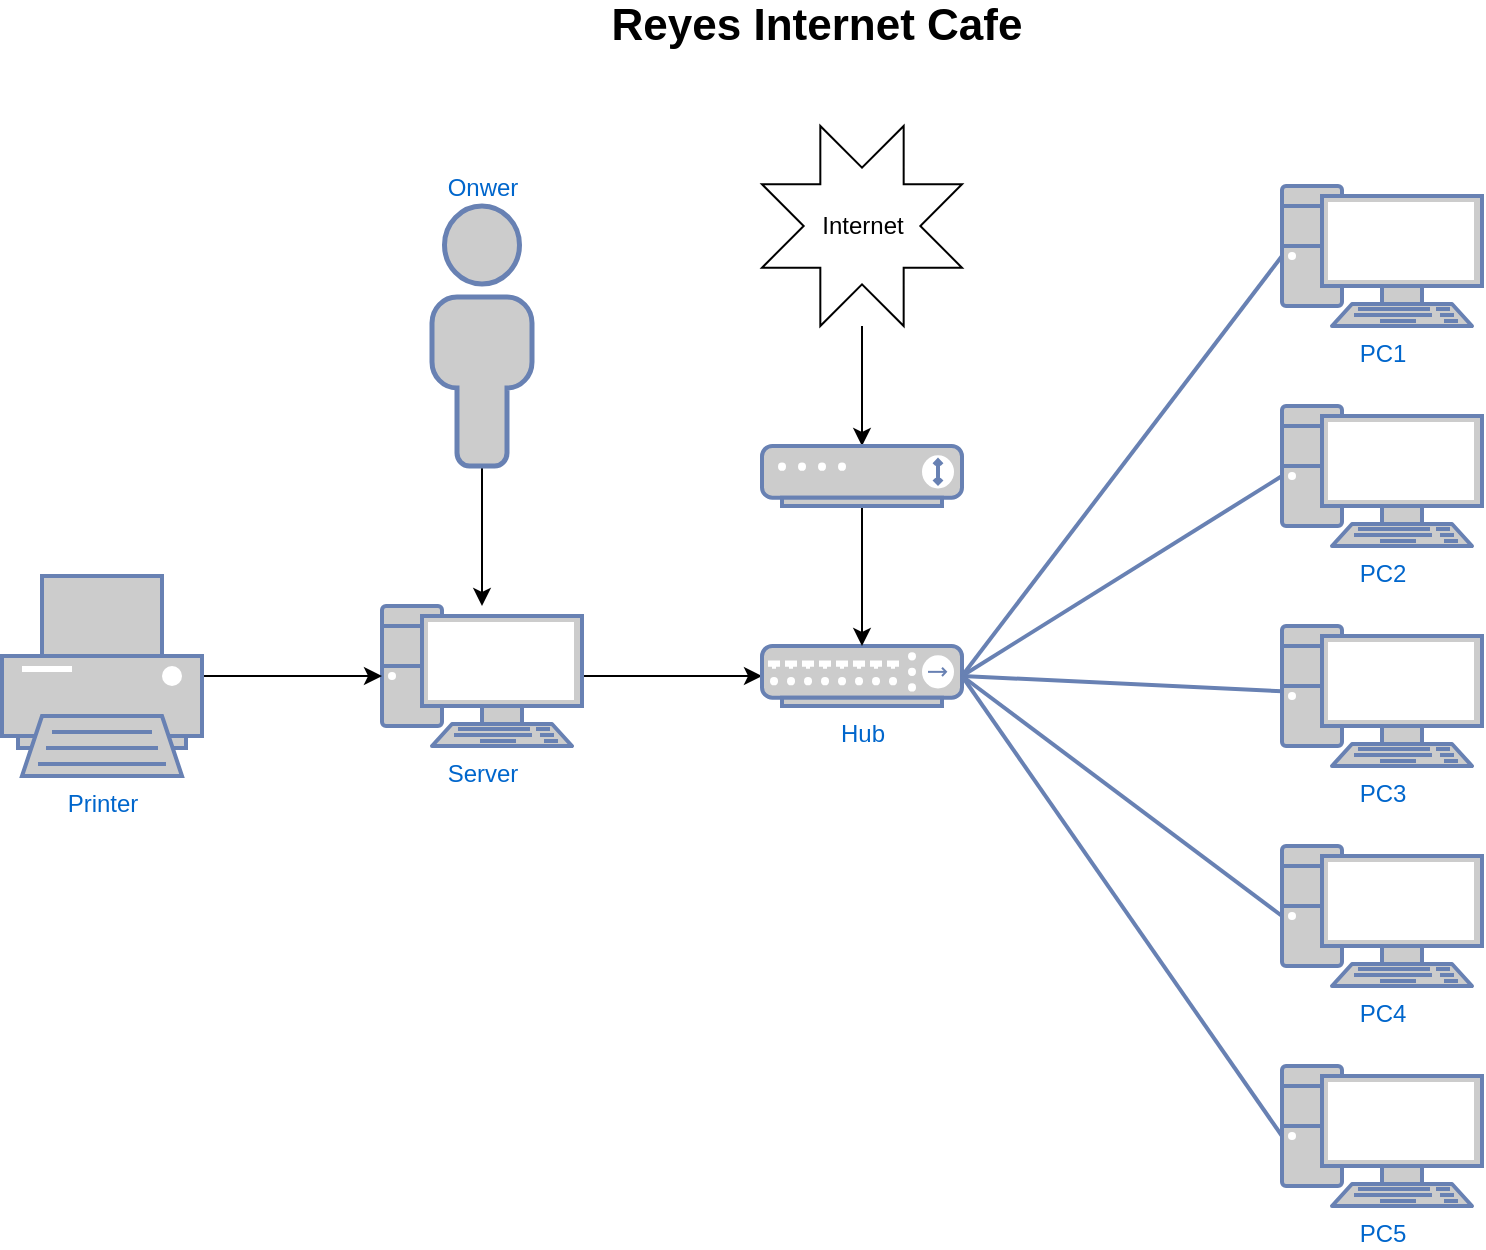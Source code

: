 <mxfile version="14.2.4" type="github">
  <diagram id="fvh4mmRdux-fAGCtwJcO" name="Page-1">
    <mxGraphModel dx="1422" dy="794" grid="1" gridSize="10" guides="1" tooltips="1" connect="1" arrows="1" fold="1" page="1" pageScale="1" pageWidth="850" pageHeight="1100" math="0" shadow="0">
      <root>
        <mxCell id="0" />
        <mxCell id="1" parent="0" />
        <mxCell id="DsgTAMmdHP6PTjedlVeL-1" value="Reyes Internet Cafe" style="text;html=1;strokeColor=none;fillColor=none;align=center;verticalAlign=middle;whiteSpace=wrap;rounded=0;fontStyle=1;fontSize=22;" vertex="1" parent="1">
          <mxGeometry x="350" y="20" width="235" height="20" as="geometry" />
        </mxCell>
        <mxCell id="DsgTAMmdHP6PTjedlVeL-4" style="edgeStyle=orthogonalEdgeStyle;rounded=0;orthogonalLoop=1;jettySize=auto;html=1;" edge="1" parent="1" source="DsgTAMmdHP6PTjedlVeL-2" target="DsgTAMmdHP6PTjedlVeL-3">
          <mxGeometry relative="1" as="geometry" />
        </mxCell>
        <mxCell id="DsgTAMmdHP6PTjedlVeL-2" value="Server" style="fontColor=#0066CC;verticalAlign=top;verticalLabelPosition=bottom;labelPosition=center;align=center;html=1;outlineConnect=0;fillColor=#CCCCCC;strokeColor=#6881B3;gradientColor=none;gradientDirection=north;strokeWidth=2;shape=mxgraph.networks.pc;" vertex="1" parent="1">
          <mxGeometry x="250" y="320" width="100" height="70" as="geometry" />
        </mxCell>
        <mxCell id="DsgTAMmdHP6PTjedlVeL-3" value="Hub" style="fontColor=#0066CC;verticalAlign=top;verticalLabelPosition=bottom;labelPosition=center;align=center;html=1;outlineConnect=0;fillColor=#CCCCCC;strokeColor=#6881B3;gradientColor=none;gradientDirection=north;strokeWidth=2;shape=mxgraph.networks.hub;" vertex="1" parent="1">
          <mxGeometry x="440" y="340" width="100" height="30" as="geometry" />
        </mxCell>
        <mxCell id="DsgTAMmdHP6PTjedlVeL-5" value="PC1" style="fontColor=#0066CC;verticalAlign=top;verticalLabelPosition=bottom;labelPosition=center;align=center;html=1;outlineConnect=0;fillColor=#CCCCCC;strokeColor=#6881B3;gradientColor=none;gradientDirection=north;strokeWidth=2;shape=mxgraph.networks.pc;" vertex="1" parent="1">
          <mxGeometry x="700" y="110" width="100" height="70" as="geometry" />
        </mxCell>
        <mxCell id="DsgTAMmdHP6PTjedlVeL-6" value="PC2" style="fontColor=#0066CC;verticalAlign=top;verticalLabelPosition=bottom;labelPosition=center;align=center;html=1;outlineConnect=0;fillColor=#CCCCCC;strokeColor=#6881B3;gradientColor=none;gradientDirection=north;strokeWidth=2;shape=mxgraph.networks.pc;" vertex="1" parent="1">
          <mxGeometry x="700" y="220" width="100" height="70" as="geometry" />
        </mxCell>
        <mxCell id="DsgTAMmdHP6PTjedlVeL-7" value="PC4" style="fontColor=#0066CC;verticalAlign=top;verticalLabelPosition=bottom;labelPosition=center;align=center;html=1;outlineConnect=0;fillColor=#CCCCCC;strokeColor=#6881B3;gradientColor=none;gradientDirection=north;strokeWidth=2;shape=mxgraph.networks.pc;" vertex="1" parent="1">
          <mxGeometry x="700" y="440" width="100" height="70" as="geometry" />
        </mxCell>
        <mxCell id="DsgTAMmdHP6PTjedlVeL-8" value="PC3" style="fontColor=#0066CC;verticalAlign=top;verticalLabelPosition=bottom;labelPosition=center;align=center;html=1;outlineConnect=0;fillColor=#CCCCCC;strokeColor=#6881B3;gradientColor=none;gradientDirection=north;strokeWidth=2;shape=mxgraph.networks.pc;" vertex="1" parent="1">
          <mxGeometry x="700" y="330" width="100" height="70" as="geometry" />
        </mxCell>
        <mxCell id="DsgTAMmdHP6PTjedlVeL-9" value="PC5" style="fontColor=#0066CC;verticalAlign=top;verticalLabelPosition=bottom;labelPosition=center;align=center;html=1;outlineConnect=0;fillColor=#CCCCCC;strokeColor=#6881B3;gradientColor=none;gradientDirection=north;strokeWidth=2;shape=mxgraph.networks.pc;" vertex="1" parent="1">
          <mxGeometry x="700" y="550" width="100" height="70" as="geometry" />
        </mxCell>
        <mxCell id="DsgTAMmdHP6PTjedlVeL-15" value="" style="strokeColor=#6881B3;edgeStyle=none;rounded=0;endArrow=none;html=1;strokeWidth=2;exitX=1;exitY=0.5;exitDx=0;exitDy=0;exitPerimeter=0;entryX=0;entryY=0.5;entryDx=0;entryDy=0;entryPerimeter=0;" edge="1" target="DsgTAMmdHP6PTjedlVeL-5" parent="1" source="DsgTAMmdHP6PTjedlVeL-3">
          <mxGeometry relative="1" as="geometry">
            <mxPoint x="470" y="510" as="sourcePoint" />
            <mxPoint x="470" y="570" as="targetPoint" />
          </mxGeometry>
        </mxCell>
        <mxCell id="DsgTAMmdHP6PTjedlVeL-21" value="" style="strokeColor=#6881B3;edgeStyle=none;rounded=0;endArrow=none;html=1;strokeWidth=2;exitX=1;exitY=0.5;exitDx=0;exitDy=0;exitPerimeter=0;entryX=0;entryY=0.5;entryDx=0;entryDy=0;entryPerimeter=0;" edge="1" parent="1" source="DsgTAMmdHP6PTjedlVeL-3" target="DsgTAMmdHP6PTjedlVeL-6">
          <mxGeometry relative="1" as="geometry">
            <mxPoint x="300" y="520" as="sourcePoint" />
            <mxPoint x="300" y="580" as="targetPoint" />
          </mxGeometry>
        </mxCell>
        <mxCell id="DsgTAMmdHP6PTjedlVeL-22" value="" style="strokeColor=#6881B3;edgeStyle=none;rounded=0;endArrow=none;html=1;strokeWidth=2;exitX=1;exitY=0.5;exitDx=0;exitDy=0;exitPerimeter=0;" edge="1" parent="1" source="DsgTAMmdHP6PTjedlVeL-3" target="DsgTAMmdHP6PTjedlVeL-8">
          <mxGeometry relative="1" as="geometry">
            <mxPoint x="310" y="530" as="sourcePoint" />
            <mxPoint x="310" y="590" as="targetPoint" />
          </mxGeometry>
        </mxCell>
        <mxCell id="DsgTAMmdHP6PTjedlVeL-23" value="" style="strokeColor=#6881B3;edgeStyle=none;rounded=0;endArrow=none;html=1;strokeWidth=2;exitX=1;exitY=0.5;exitDx=0;exitDy=0;exitPerimeter=0;entryX=0;entryY=0.5;entryDx=0;entryDy=0;entryPerimeter=0;" edge="1" parent="1" source="DsgTAMmdHP6PTjedlVeL-3" target="DsgTAMmdHP6PTjedlVeL-7">
          <mxGeometry relative="1" as="geometry">
            <mxPoint x="320" y="540" as="sourcePoint" />
            <mxPoint x="320" y="600" as="targetPoint" />
          </mxGeometry>
        </mxCell>
        <mxCell id="DsgTAMmdHP6PTjedlVeL-24" value="" style="strokeColor=#6881B3;edgeStyle=none;rounded=0;endArrow=none;html=1;strokeWidth=2;exitX=1;exitY=0.5;exitDx=0;exitDy=0;exitPerimeter=0;entryX=0;entryY=0.5;entryDx=0;entryDy=0;entryPerimeter=0;" edge="1" parent="1" source="DsgTAMmdHP6PTjedlVeL-3" target="DsgTAMmdHP6PTjedlVeL-9">
          <mxGeometry relative="1" as="geometry">
            <mxPoint x="330" y="550" as="sourcePoint" />
            <mxPoint x="330" y="610" as="targetPoint" />
          </mxGeometry>
        </mxCell>
        <mxCell id="DsgTAMmdHP6PTjedlVeL-28" style="edgeStyle=orthogonalEdgeStyle;rounded=0;orthogonalLoop=1;jettySize=auto;html=1;" edge="1" parent="1" source="DsgTAMmdHP6PTjedlVeL-26" target="DsgTAMmdHP6PTjedlVeL-2">
          <mxGeometry relative="1" as="geometry" />
        </mxCell>
        <mxCell id="DsgTAMmdHP6PTjedlVeL-26" value="Printer" style="fontColor=#0066CC;verticalAlign=top;verticalLabelPosition=bottom;labelPosition=center;align=center;html=1;outlineConnect=0;fillColor=#CCCCCC;strokeColor=#6881B3;gradientColor=none;gradientDirection=north;strokeWidth=2;shape=mxgraph.networks.printer;" vertex="1" parent="1">
          <mxGeometry x="60" y="305" width="100" height="100" as="geometry" />
        </mxCell>
        <mxCell id="DsgTAMmdHP6PTjedlVeL-32" style="edgeStyle=orthogonalEdgeStyle;rounded=0;orthogonalLoop=1;jettySize=auto;html=1;" edge="1" parent="1" source="DsgTAMmdHP6PTjedlVeL-29" target="DsgTAMmdHP6PTjedlVeL-31">
          <mxGeometry relative="1" as="geometry" />
        </mxCell>
        <mxCell id="DsgTAMmdHP6PTjedlVeL-29" value="Internet" style="verticalLabelPosition=middle;verticalAlign=middle;html=1;shape=mxgraph.basic.8_point_star;labelPosition=center;align=center;" vertex="1" parent="1">
          <mxGeometry x="440" y="80" width="100" height="100" as="geometry" />
        </mxCell>
        <mxCell id="DsgTAMmdHP6PTjedlVeL-33" style="edgeStyle=orthogonalEdgeStyle;rounded=0;orthogonalLoop=1;jettySize=auto;html=1;" edge="1" parent="1" source="DsgTAMmdHP6PTjedlVeL-31" target="DsgTAMmdHP6PTjedlVeL-3">
          <mxGeometry relative="1" as="geometry" />
        </mxCell>
        <mxCell id="DsgTAMmdHP6PTjedlVeL-31" value="" style="fontColor=#0066CC;verticalAlign=top;verticalLabelPosition=bottom;labelPosition=center;align=center;html=1;outlineConnect=0;fillColor=#CCCCCC;strokeColor=#6881B3;gradientColor=none;gradientDirection=north;strokeWidth=2;shape=mxgraph.networks.modem;" vertex="1" parent="1">
          <mxGeometry x="440" y="240" width="100" height="30" as="geometry" />
        </mxCell>
        <mxCell id="DsgTAMmdHP6PTjedlVeL-37" style="edgeStyle=orthogonalEdgeStyle;rounded=0;orthogonalLoop=1;jettySize=auto;html=1;fontSize=22;" edge="1" parent="1" source="DsgTAMmdHP6PTjedlVeL-34" target="DsgTAMmdHP6PTjedlVeL-2">
          <mxGeometry relative="1" as="geometry" />
        </mxCell>
        <mxCell id="DsgTAMmdHP6PTjedlVeL-34" value="Onwer" style="fontColor=#0066CC;verticalAlign=bottom;verticalLabelPosition=top;labelPosition=center;align=center;html=1;outlineConnect=0;fillColor=#CCCCCC;strokeColor=#6881B3;gradientColor=none;gradientDirection=north;strokeWidth=2;shape=mxgraph.networks.user_male;" vertex="1" parent="1">
          <mxGeometry x="275" y="120" width="50" height="130" as="geometry" />
        </mxCell>
      </root>
    </mxGraphModel>
  </diagram>
</mxfile>
